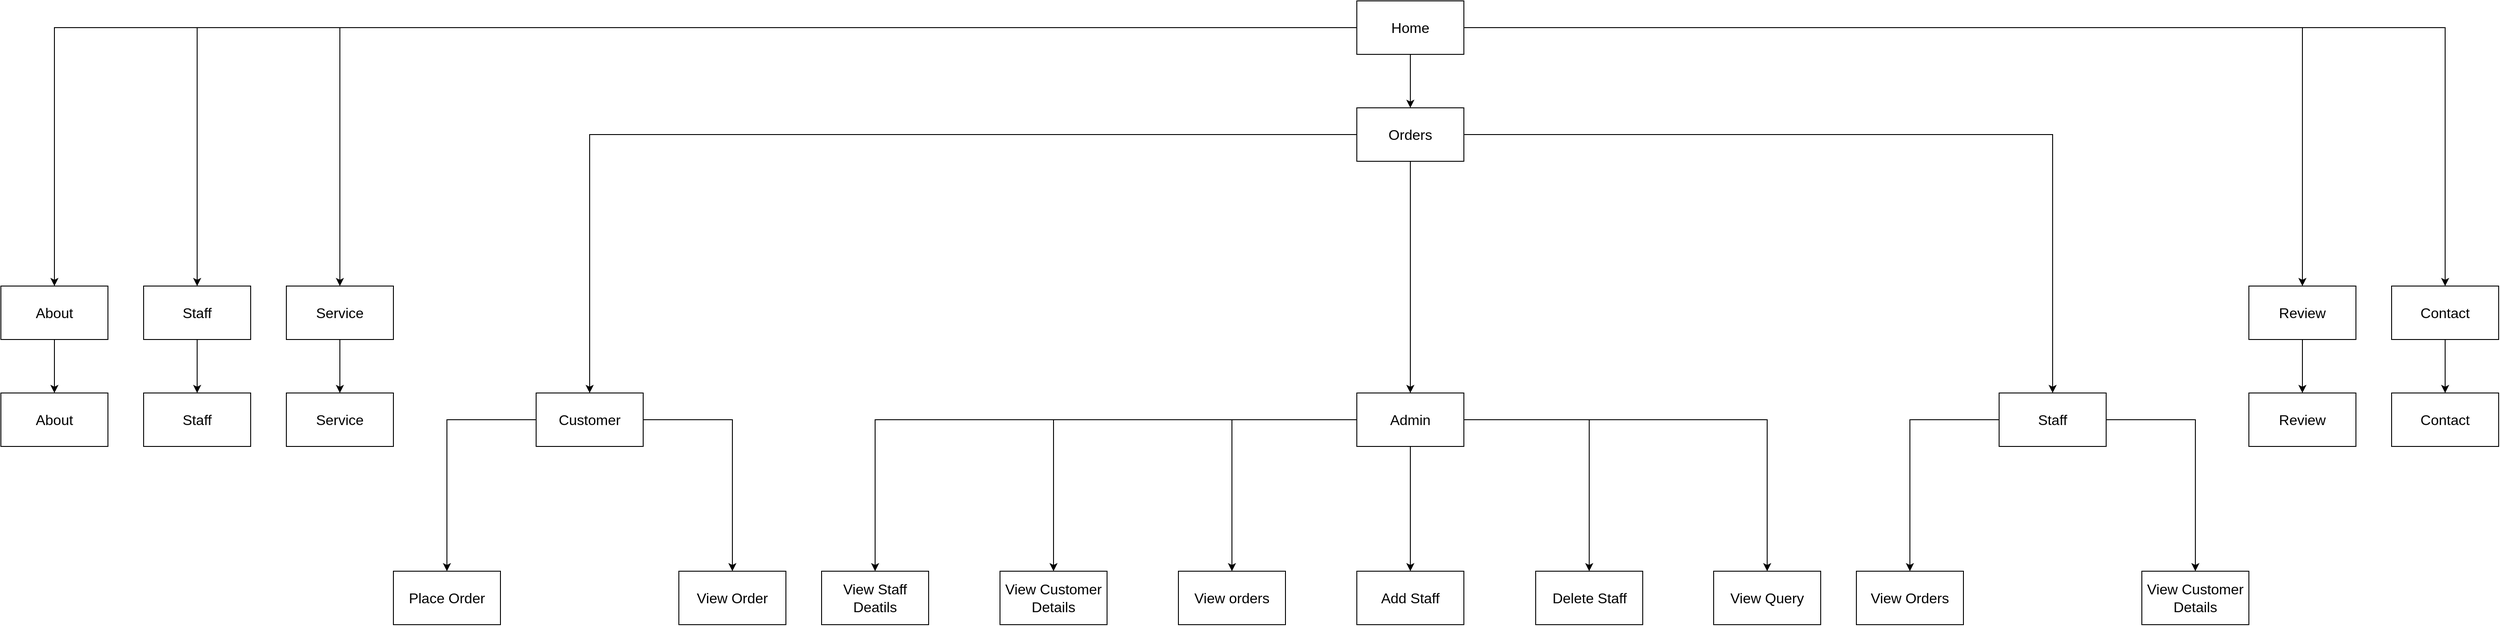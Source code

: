 <mxfile version="21.6.5" type="device">
  <diagram name="Page-1" id="GcQAFc7T_E8WWP9-CP-i">
    <mxGraphModel dx="2650" dy="866" grid="1" gridSize="10" guides="1" tooltips="1" connect="1" arrows="1" fold="1" page="1" pageScale="1" pageWidth="827" pageHeight="1169" math="0" shadow="0">
      <root>
        <mxCell id="0" />
        <mxCell id="1" parent="0" />
        <mxCell id="8R2meNSlnnWfXJwPKQnz-199" style="edgeStyle=orthogonalEdgeStyle;rounded=0;orthogonalLoop=1;jettySize=auto;html=1;entryX=0.5;entryY=0;entryDx=0;entryDy=0;" parent="1" source="8R2meNSlnnWfXJwPKQnz-190" target="8R2meNSlnnWfXJwPKQnz-191" edge="1">
          <mxGeometry relative="1" as="geometry" />
        </mxCell>
        <mxCell id="8R2meNSlnnWfXJwPKQnz-201" style="edgeStyle=orthogonalEdgeStyle;rounded=0;orthogonalLoop=1;jettySize=auto;html=1;" parent="1" source="8R2meNSlnnWfXJwPKQnz-190" target="8R2meNSlnnWfXJwPKQnz-192" edge="1">
          <mxGeometry relative="1" as="geometry" />
        </mxCell>
        <mxCell id="8R2meNSlnnWfXJwPKQnz-202" style="edgeStyle=orthogonalEdgeStyle;rounded=0;orthogonalLoop=1;jettySize=auto;html=1;entryX=0.5;entryY=0;entryDx=0;entryDy=0;" parent="1" source="8R2meNSlnnWfXJwPKQnz-190" target="8R2meNSlnnWfXJwPKQnz-193" edge="1">
          <mxGeometry relative="1" as="geometry" />
        </mxCell>
        <mxCell id="8R2meNSlnnWfXJwPKQnz-213" style="edgeStyle=orthogonalEdgeStyle;rounded=0;orthogonalLoop=1;jettySize=auto;html=1;entryX=0.5;entryY=0;entryDx=0;entryDy=0;" parent="1" source="8R2meNSlnnWfXJwPKQnz-190" target="8R2meNSlnnWfXJwPKQnz-210" edge="1">
          <mxGeometry relative="1" as="geometry" />
        </mxCell>
        <mxCell id="8R2meNSlnnWfXJwPKQnz-214" style="edgeStyle=orthogonalEdgeStyle;rounded=0;orthogonalLoop=1;jettySize=auto;html=1;entryX=0.5;entryY=0;entryDx=0;entryDy=0;" parent="1" source="8R2meNSlnnWfXJwPKQnz-190" target="8R2meNSlnnWfXJwPKQnz-209" edge="1">
          <mxGeometry relative="1" as="geometry" />
        </mxCell>
        <mxCell id="8R2meNSlnnWfXJwPKQnz-215" style="edgeStyle=orthogonalEdgeStyle;rounded=0;orthogonalLoop=1;jettySize=auto;html=1;entryX=0.5;entryY=0;entryDx=0;entryDy=0;" parent="1" source="8R2meNSlnnWfXJwPKQnz-190" target="8R2meNSlnnWfXJwPKQnz-208" edge="1">
          <mxGeometry relative="1" as="geometry" />
        </mxCell>
        <mxCell id="8R2meNSlnnWfXJwPKQnz-190" value="&lt;font size=&quot;3&quot;&gt;Home&lt;/font&gt;" style="rounded=0;whiteSpace=wrap;html=1;" parent="1" vertex="1">
          <mxGeometry x="1040" y="40" width="120" height="60" as="geometry" />
        </mxCell>
        <mxCell id="8R2meNSlnnWfXJwPKQnz-204" style="edgeStyle=orthogonalEdgeStyle;rounded=0;orthogonalLoop=1;jettySize=auto;html=1;" parent="1" source="8R2meNSlnnWfXJwPKQnz-191" target="8R2meNSlnnWfXJwPKQnz-195" edge="1">
          <mxGeometry relative="1" as="geometry" />
        </mxCell>
        <mxCell id="8R2meNSlnnWfXJwPKQnz-191" value="&lt;font size=&quot;3&quot;&gt;About&lt;/font&gt;" style="rounded=0;whiteSpace=wrap;html=1;" parent="1" vertex="1">
          <mxGeometry x="-480" y="360" width="120" height="60" as="geometry" />
        </mxCell>
        <mxCell id="8R2meNSlnnWfXJwPKQnz-205" style="edgeStyle=orthogonalEdgeStyle;rounded=0;orthogonalLoop=1;jettySize=auto;html=1;" parent="1" source="8R2meNSlnnWfXJwPKQnz-192" target="8R2meNSlnnWfXJwPKQnz-196" edge="1">
          <mxGeometry relative="1" as="geometry" />
        </mxCell>
        <mxCell id="8R2meNSlnnWfXJwPKQnz-192" value="&lt;font size=&quot;3&quot;&gt;Staff&lt;/font&gt;" style="rounded=0;whiteSpace=wrap;html=1;" parent="1" vertex="1">
          <mxGeometry x="-320" y="360" width="120" height="60" as="geometry" />
        </mxCell>
        <mxCell id="8R2meNSlnnWfXJwPKQnz-206" style="edgeStyle=orthogonalEdgeStyle;rounded=0;orthogonalLoop=1;jettySize=auto;html=1;" parent="1" source="8R2meNSlnnWfXJwPKQnz-193" target="8R2meNSlnnWfXJwPKQnz-197" edge="1">
          <mxGeometry relative="1" as="geometry" />
        </mxCell>
        <mxCell id="8R2meNSlnnWfXJwPKQnz-193" value="&lt;font size=&quot;3&quot;&gt;Service&lt;/font&gt;" style="rounded=0;whiteSpace=wrap;html=1;" parent="1" vertex="1">
          <mxGeometry x="-160" y="360" width="120" height="60" as="geometry" />
        </mxCell>
        <mxCell id="8R2meNSlnnWfXJwPKQnz-195" value="&lt;font size=&quot;3&quot;&gt;About&lt;/font&gt;" style="rounded=0;whiteSpace=wrap;html=1;" parent="1" vertex="1">
          <mxGeometry x="-480" y="480" width="120" height="60" as="geometry" />
        </mxCell>
        <mxCell id="8R2meNSlnnWfXJwPKQnz-196" value="&lt;font size=&quot;3&quot;&gt;Staff&lt;/font&gt;" style="rounded=0;whiteSpace=wrap;html=1;" parent="1" vertex="1">
          <mxGeometry x="-320" y="480" width="120" height="60" as="geometry" />
        </mxCell>
        <mxCell id="8R2meNSlnnWfXJwPKQnz-197" value="&lt;font style=&quot;font-size: 16px;&quot;&gt;Service&lt;/font&gt;" style="rounded=0;whiteSpace=wrap;html=1;" parent="1" vertex="1">
          <mxGeometry x="-160" y="480" width="120" height="60" as="geometry" />
        </mxCell>
        <mxCell id="8R2meNSlnnWfXJwPKQnz-231" style="edgeStyle=orthogonalEdgeStyle;rounded=0;orthogonalLoop=1;jettySize=auto;html=1;entryX=0.5;entryY=0;entryDx=0;entryDy=0;" parent="1" source="8R2meNSlnnWfXJwPKQnz-208" target="8R2meNSlnnWfXJwPKQnz-218" edge="1">
          <mxGeometry relative="1" as="geometry" />
        </mxCell>
        <mxCell id="8R2meNSlnnWfXJwPKQnz-232" style="edgeStyle=orthogonalEdgeStyle;rounded=0;orthogonalLoop=1;jettySize=auto;html=1;entryX=0.5;entryY=0;entryDx=0;entryDy=0;" parent="1" source="8R2meNSlnnWfXJwPKQnz-208" target="8R2meNSlnnWfXJwPKQnz-216" edge="1">
          <mxGeometry relative="1" as="geometry" />
        </mxCell>
        <mxCell id="8R2meNSlnnWfXJwPKQnz-233" style="edgeStyle=orthogonalEdgeStyle;rounded=0;orthogonalLoop=1;jettySize=auto;html=1;entryX=0.5;entryY=0;entryDx=0;entryDy=0;" parent="1" source="8R2meNSlnnWfXJwPKQnz-208" target="8R2meNSlnnWfXJwPKQnz-217" edge="1">
          <mxGeometry relative="1" as="geometry" />
        </mxCell>
        <mxCell id="8R2meNSlnnWfXJwPKQnz-208" value="&lt;font size=&quot;3&quot;&gt;Orders&lt;/font&gt;" style="rounded=0;whiteSpace=wrap;html=1;" parent="1" vertex="1">
          <mxGeometry x="1040" y="160" width="120" height="60" as="geometry" />
        </mxCell>
        <mxCell id="8R2meNSlnnWfXJwPKQnz-229" style="edgeStyle=orthogonalEdgeStyle;rounded=0;orthogonalLoop=1;jettySize=auto;html=1;entryX=0.5;entryY=0;entryDx=0;entryDy=0;" parent="1" source="8R2meNSlnnWfXJwPKQnz-209" target="8R2meNSlnnWfXJwPKQnz-211" edge="1">
          <mxGeometry relative="1" as="geometry" />
        </mxCell>
        <mxCell id="8R2meNSlnnWfXJwPKQnz-209" value="&lt;font size=&quot;3&quot;&gt;Review&lt;/font&gt;" style="rounded=0;whiteSpace=wrap;html=1;" parent="1" vertex="1">
          <mxGeometry x="2040" y="360" width="120" height="60" as="geometry" />
        </mxCell>
        <mxCell id="8R2meNSlnnWfXJwPKQnz-230" style="edgeStyle=orthogonalEdgeStyle;rounded=0;orthogonalLoop=1;jettySize=auto;html=1;entryX=0.5;entryY=0;entryDx=0;entryDy=0;" parent="1" source="8R2meNSlnnWfXJwPKQnz-210" target="8R2meNSlnnWfXJwPKQnz-212" edge="1">
          <mxGeometry relative="1" as="geometry" />
        </mxCell>
        <mxCell id="8R2meNSlnnWfXJwPKQnz-210" value="&lt;font size=&quot;3&quot;&gt;Contact&lt;/font&gt;" style="rounded=0;whiteSpace=wrap;html=1;" parent="1" vertex="1">
          <mxGeometry x="2200" y="360" width="120" height="60" as="geometry" />
        </mxCell>
        <mxCell id="8R2meNSlnnWfXJwPKQnz-211" value="&lt;font size=&quot;3&quot;&gt;Review&lt;/font&gt;" style="rounded=0;whiteSpace=wrap;html=1;" parent="1" vertex="1">
          <mxGeometry x="2040" y="480" width="120" height="60" as="geometry" />
        </mxCell>
        <mxCell id="8R2meNSlnnWfXJwPKQnz-212" value="&lt;font size=&quot;3&quot;&gt;Contact&lt;/font&gt;" style="rounded=0;whiteSpace=wrap;html=1;" parent="1" vertex="1">
          <mxGeometry x="2200" y="480" width="120" height="60" as="geometry" />
        </mxCell>
        <mxCell id="8R2meNSlnnWfXJwPKQnz-244" style="edgeStyle=orthogonalEdgeStyle;rounded=0;orthogonalLoop=1;jettySize=auto;html=1;entryX=0.5;entryY=0;entryDx=0;entryDy=0;" parent="1" source="8R2meNSlnnWfXJwPKQnz-216" target="8R2meNSlnnWfXJwPKQnz-227" edge="1">
          <mxGeometry relative="1" as="geometry" />
        </mxCell>
        <mxCell id="8R2meNSlnnWfXJwPKQnz-245" style="edgeStyle=orthogonalEdgeStyle;rounded=0;orthogonalLoop=1;jettySize=auto;html=1;entryX=0.5;entryY=0;entryDx=0;entryDy=0;" parent="1" source="8R2meNSlnnWfXJwPKQnz-216" target="8R2meNSlnnWfXJwPKQnz-228" edge="1">
          <mxGeometry relative="1" as="geometry" />
        </mxCell>
        <mxCell id="8R2meNSlnnWfXJwPKQnz-216" value="&lt;font size=&quot;3&quot;&gt;Staff&lt;/font&gt;" style="rounded=0;whiteSpace=wrap;html=1;" parent="1" vertex="1">
          <mxGeometry x="1760" y="480" width="120" height="60" as="geometry" />
        </mxCell>
        <mxCell id="8R2meNSlnnWfXJwPKQnz-236" style="edgeStyle=orthogonalEdgeStyle;rounded=0;orthogonalLoop=1;jettySize=auto;html=1;entryX=0.5;entryY=0;entryDx=0;entryDy=0;" parent="1" source="8R2meNSlnnWfXJwPKQnz-217" target="8R2meNSlnnWfXJwPKQnz-222" edge="1">
          <mxGeometry relative="1" as="geometry" />
        </mxCell>
        <mxCell id="8R2meNSlnnWfXJwPKQnz-237" style="edgeStyle=orthogonalEdgeStyle;rounded=0;orthogonalLoop=1;jettySize=auto;html=1;entryX=0.5;entryY=0;entryDx=0;entryDy=0;" parent="1" source="8R2meNSlnnWfXJwPKQnz-217" target="8R2meNSlnnWfXJwPKQnz-221" edge="1">
          <mxGeometry relative="1" as="geometry" />
        </mxCell>
        <mxCell id="8R2meNSlnnWfXJwPKQnz-238" style="edgeStyle=orthogonalEdgeStyle;rounded=0;orthogonalLoop=1;jettySize=auto;html=1;entryX=0.5;entryY=0;entryDx=0;entryDy=0;" parent="1" source="8R2meNSlnnWfXJwPKQnz-217" target="8R2meNSlnnWfXJwPKQnz-223" edge="1">
          <mxGeometry relative="1" as="geometry" />
        </mxCell>
        <mxCell id="8R2meNSlnnWfXJwPKQnz-240" style="edgeStyle=orthogonalEdgeStyle;rounded=0;orthogonalLoop=1;jettySize=auto;html=1;entryX=0.5;entryY=0;entryDx=0;entryDy=0;" parent="1" source="8R2meNSlnnWfXJwPKQnz-217" target="8R2meNSlnnWfXJwPKQnz-225" edge="1">
          <mxGeometry relative="1" as="geometry" />
        </mxCell>
        <mxCell id="8R2meNSlnnWfXJwPKQnz-241" style="edgeStyle=orthogonalEdgeStyle;rounded=0;orthogonalLoop=1;jettySize=auto;html=1;entryX=0.5;entryY=0;entryDx=0;entryDy=0;" parent="1" source="8R2meNSlnnWfXJwPKQnz-217" target="8R2meNSlnnWfXJwPKQnz-224" edge="1">
          <mxGeometry relative="1" as="geometry" />
        </mxCell>
        <mxCell id="8R2meNSlnnWfXJwPKQnz-242" style="edgeStyle=orthogonalEdgeStyle;rounded=0;orthogonalLoop=1;jettySize=auto;html=1;entryX=0.5;entryY=0;entryDx=0;entryDy=0;" parent="1" source="8R2meNSlnnWfXJwPKQnz-217" target="8R2meNSlnnWfXJwPKQnz-226" edge="1">
          <mxGeometry relative="1" as="geometry" />
        </mxCell>
        <mxCell id="8R2meNSlnnWfXJwPKQnz-217" value="&lt;font size=&quot;3&quot;&gt;Admin&lt;/font&gt;" style="rounded=0;whiteSpace=wrap;html=1;" parent="1" vertex="1">
          <mxGeometry x="1040" y="480" width="120" height="60" as="geometry" />
        </mxCell>
        <mxCell id="8R2meNSlnnWfXJwPKQnz-234" style="edgeStyle=orthogonalEdgeStyle;rounded=0;orthogonalLoop=1;jettySize=auto;html=1;entryX=0.5;entryY=0;entryDx=0;entryDy=0;" parent="1" source="8R2meNSlnnWfXJwPKQnz-218" target="8R2meNSlnnWfXJwPKQnz-220" edge="1">
          <mxGeometry relative="1" as="geometry" />
        </mxCell>
        <mxCell id="8R2meNSlnnWfXJwPKQnz-235" style="edgeStyle=orthogonalEdgeStyle;rounded=0;orthogonalLoop=1;jettySize=auto;html=1;entryX=0.5;entryY=0;entryDx=0;entryDy=0;" parent="1" source="8R2meNSlnnWfXJwPKQnz-218" target="8R2meNSlnnWfXJwPKQnz-219" edge="1">
          <mxGeometry relative="1" as="geometry" />
        </mxCell>
        <mxCell id="8R2meNSlnnWfXJwPKQnz-218" value="&lt;font size=&quot;3&quot;&gt;Customer&lt;/font&gt;" style="rounded=0;whiteSpace=wrap;html=1;" parent="1" vertex="1">
          <mxGeometry x="120" y="480" width="120" height="60" as="geometry" />
        </mxCell>
        <mxCell id="8R2meNSlnnWfXJwPKQnz-219" value="&lt;font size=&quot;3&quot;&gt;View Order&lt;/font&gt;" style="rounded=0;whiteSpace=wrap;html=1;" parent="1" vertex="1">
          <mxGeometry x="280" y="680" width="120" height="60" as="geometry" />
        </mxCell>
        <mxCell id="8R2meNSlnnWfXJwPKQnz-220" value="&lt;font size=&quot;3&quot;&gt;Place Order&lt;/font&gt;" style="rounded=0;whiteSpace=wrap;html=1;" parent="1" vertex="1">
          <mxGeometry x="-40" y="680" width="120" height="60" as="geometry" />
        </mxCell>
        <mxCell id="8R2meNSlnnWfXJwPKQnz-221" value="&lt;font size=&quot;3&quot;&gt;View Customer Details&lt;/font&gt;" style="rounded=0;whiteSpace=wrap;html=1;" parent="1" vertex="1">
          <mxGeometry x="640" y="680" width="120" height="60" as="geometry" />
        </mxCell>
        <mxCell id="8R2meNSlnnWfXJwPKQnz-222" value="&lt;font size=&quot;3&quot;&gt;View Staff Deatils&lt;/font&gt;" style="rounded=0;whiteSpace=wrap;html=1;" parent="1" vertex="1">
          <mxGeometry x="440" y="680" width="120" height="60" as="geometry" />
        </mxCell>
        <mxCell id="8R2meNSlnnWfXJwPKQnz-223" value="&lt;font size=&quot;3&quot;&gt;View orders&lt;/font&gt;" style="rounded=0;whiteSpace=wrap;html=1;" parent="1" vertex="1">
          <mxGeometry x="840" y="680" width="120" height="60" as="geometry" />
        </mxCell>
        <mxCell id="8R2meNSlnnWfXJwPKQnz-224" value="&lt;font size=&quot;3&quot;&gt;Delete Staff&lt;/font&gt;" style="rounded=0;whiteSpace=wrap;html=1;" parent="1" vertex="1">
          <mxGeometry x="1240.5" y="680" width="120" height="60" as="geometry" />
        </mxCell>
        <mxCell id="8R2meNSlnnWfXJwPKQnz-225" value="&lt;font size=&quot;3&quot;&gt;Add Staff&lt;/font&gt;" style="rounded=0;whiteSpace=wrap;html=1;" parent="1" vertex="1">
          <mxGeometry x="1040" y="680" width="120" height="60" as="geometry" />
        </mxCell>
        <mxCell id="8R2meNSlnnWfXJwPKQnz-226" value="&lt;font size=&quot;3&quot;&gt;View Query&lt;/font&gt;" style="rounded=0;whiteSpace=wrap;html=1;" parent="1" vertex="1">
          <mxGeometry x="1440" y="680" width="120" height="60" as="geometry" />
        </mxCell>
        <mxCell id="8R2meNSlnnWfXJwPKQnz-227" value="&lt;font size=&quot;3&quot;&gt;View Orders&lt;/font&gt;" style="rounded=0;whiteSpace=wrap;html=1;" parent="1" vertex="1">
          <mxGeometry x="1600" y="680" width="120" height="60" as="geometry" />
        </mxCell>
        <mxCell id="8R2meNSlnnWfXJwPKQnz-228" value="&lt;font size=&quot;3&quot;&gt;View Customer Details&lt;/font&gt;" style="rounded=0;whiteSpace=wrap;html=1;" parent="1" vertex="1">
          <mxGeometry x="1920" y="680" width="120" height="60" as="geometry" />
        </mxCell>
      </root>
    </mxGraphModel>
  </diagram>
</mxfile>
